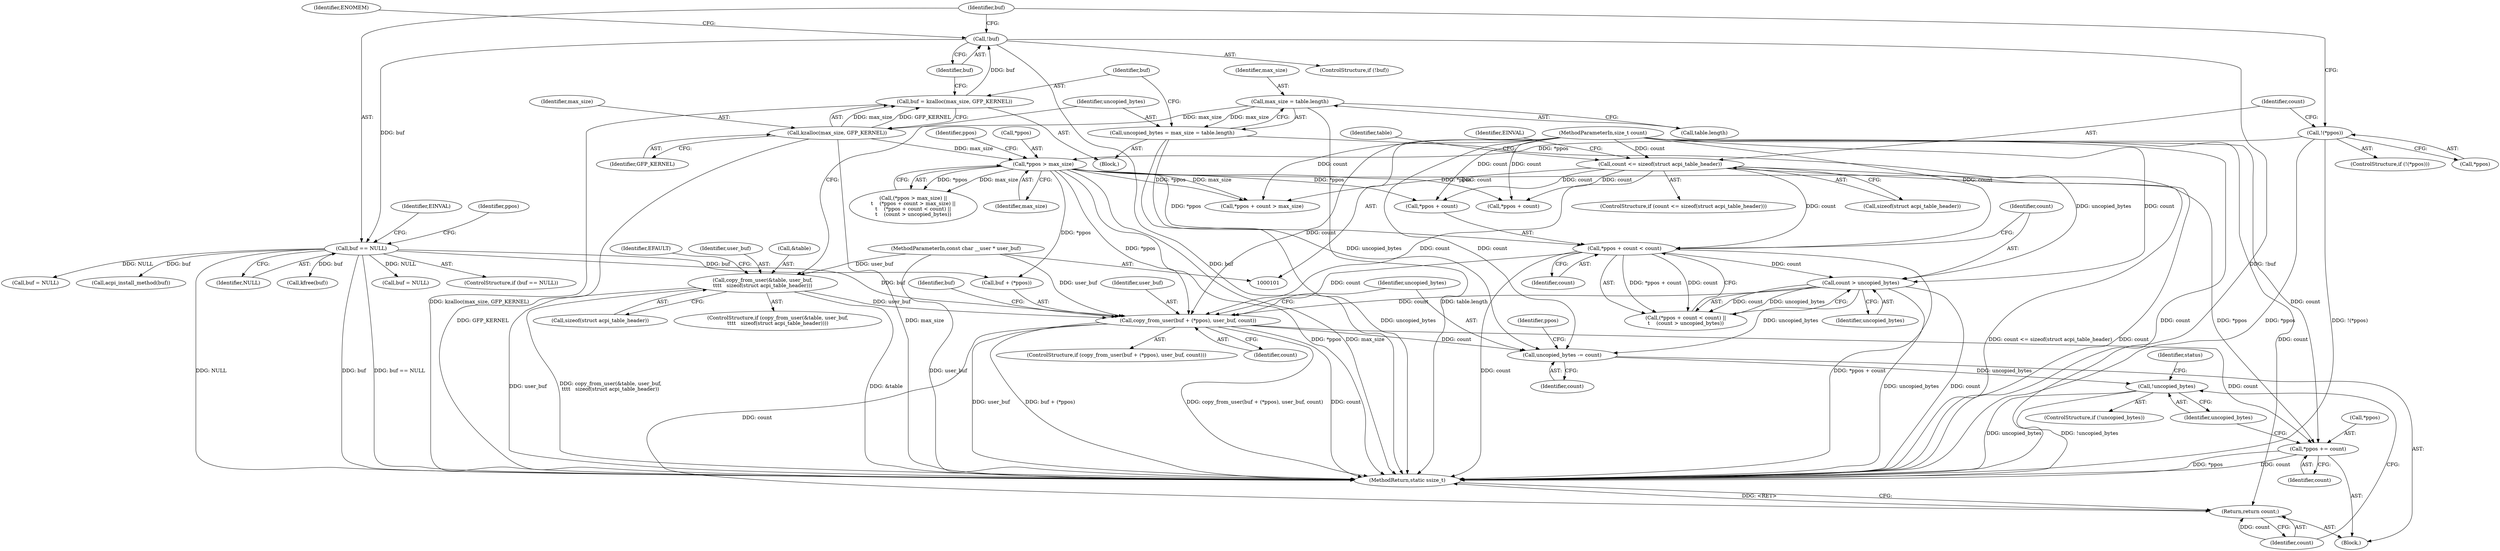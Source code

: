 digraph "1_linux_526b4af47f44148c9d665e57723ed9f86634c6e3_1@API" {
"1000187" [label="(Call,copy_from_user(buf + (*ppos), user_buf, count))"];
"1000154" [label="(Call,buf == NULL)"];
"1000148" [label="(Call,!buf)"];
"1000142" [label="(Call,buf = kzalloc(max_size, GFP_KERNEL))"];
"1000144" [label="(Call,kzalloc(max_size, GFP_KERNEL))"];
"1000137" [label="(Call,max_size = table.length)"];
"1000162" [label="(Call,*ppos > max_size)"];
"1000113" [label="(Call,!(*ppos))"];
"1000126" [label="(Call,copy_from_user(&table, user_buf,\n\t\t\t\t   sizeof(struct acpi_table_header)))"];
"1000103" [label="(MethodParameterIn,const char __user * user_buf)"];
"1000180" [label="(Call,count > uncopied_bytes)"];
"1000174" [label="(Call,*ppos + count < count)"];
"1000104" [label="(MethodParameterIn,size_t count)"];
"1000118" [label="(Call,count <= sizeof(struct acpi_table_header))"];
"1000135" [label="(Call,uncopied_bytes = max_size = table.length)"];
"1000203" [label="(Call,uncopied_bytes -= count)"];
"1000211" [label="(Call,!uncopied_bytes)"];
"1000206" [label="(Call,*ppos += count)"];
"1000231" [label="(Return,return count;)"];
"1000159" [label="(Identifier,EINVAL)"];
"1000182" [label="(Identifier,uncopied_bytes)"];
"1000137" [label="(Call,max_size = table.length)"];
"1000170" [label="(Identifier,ppos)"];
"1000128" [label="(Identifier,table)"];
"1000208" [label="(Identifier,ppos)"];
"1000113" [label="(Call,!(*ppos))"];
"1000212" [label="(Identifier,uncopied_bytes)"];
"1000162" [label="(Call,*ppos > max_size)"];
"1000220" [label="(Call,buf = NULL)"];
"1000142" [label="(Call,buf = kzalloc(max_size, GFP_KERNEL))"];
"1000173" [label="(Call,(*ppos + count < count) ||\n\t    (count > uncopied_bytes))"];
"1000174" [label="(Call,*ppos + count < count)"];
"1000112" [label="(ControlStructure,if (!(*ppos)))"];
"1000153" [label="(ControlStructure,if (buf == NULL))"];
"1000210" [label="(ControlStructure,if (!uncopied_bytes))"];
"1000232" [label="(Identifier,count)"];
"1000163" [label="(Call,*ppos)"];
"1000181" [label="(Identifier,count)"];
"1000147" [label="(ControlStructure,if (!buf))"];
"1000106" [label="(Block,)"];
"1000119" [label="(Identifier,count)"];
"1000116" [label="(Block,)"];
"1000207" [label="(Call,*ppos)"];
"1000130" [label="(Call,sizeof(struct acpi_table_header))"];
"1000124" [label="(Identifier,EINVAL)"];
"1000233" [label="(MethodReturn,static ssize_t)"];
"1000175" [label="(Call,*ppos + count)"];
"1000197" [label="(Call,buf = NULL)"];
"1000187" [label="(Call,copy_from_user(buf + (*ppos), user_buf, count))"];
"1000216" [label="(Call,acpi_install_method(buf))"];
"1000126" [label="(Call,copy_from_user(&table, user_buf,\n\t\t\t\t   sizeof(struct acpi_table_header)))"];
"1000118" [label="(Call,count <= sizeof(struct acpi_table_header))"];
"1000179" [label="(Identifier,count)"];
"1000164" [label="(Identifier,ppos)"];
"1000215" [label="(Identifier,status)"];
"1000154" [label="(Call,buf == NULL)"];
"1000231" [label="(Return,return count;)"];
"1000127" [label="(Call,&table)"];
"1000161" [label="(Call,(*ppos > max_size) ||\n\t    (*ppos + count > max_size) ||\n\t    (*ppos + count < count) ||\n\t    (count > uncopied_bytes))"];
"1000196" [label="(Identifier,buf)"];
"1000203" [label="(Call,uncopied_bytes -= count)"];
"1000155" [label="(Identifier,buf)"];
"1000152" [label="(Identifier,ENOMEM)"];
"1000120" [label="(Call,sizeof(struct acpi_table_header))"];
"1000139" [label="(Call,table.length)"];
"1000211" [label="(Call,!uncopied_bytes)"];
"1000193" [label="(Identifier,count)"];
"1000188" [label="(Call,buf + (*ppos))"];
"1000204" [label="(Identifier,uncopied_bytes)"];
"1000156" [label="(Identifier,NULL)"];
"1000149" [label="(Identifier,buf)"];
"1000145" [label="(Identifier,max_size)"];
"1000165" [label="(Identifier,max_size)"];
"1000192" [label="(Identifier,user_buf)"];
"1000134" [label="(Identifier,EFAULT)"];
"1000136" [label="(Identifier,uncopied_bytes)"];
"1000117" [label="(ControlStructure,if (count <= sizeof(struct acpi_table_header)))"];
"1000143" [label="(Identifier,buf)"];
"1000104" [label="(MethodParameterIn,size_t count)"];
"1000103" [label="(MethodParameterIn,const char __user * user_buf)"];
"1000180" [label="(Call,count > uncopied_bytes)"];
"1000144" [label="(Call,kzalloc(max_size, GFP_KERNEL))"];
"1000114" [label="(Call,*ppos)"];
"1000129" [label="(Identifier,user_buf)"];
"1000205" [label="(Identifier,count)"];
"1000135" [label="(Call,uncopied_bytes = max_size = table.length)"];
"1000146" [label="(Identifier,GFP_KERNEL)"];
"1000167" [label="(Call,*ppos + count > max_size)"];
"1000125" [label="(ControlStructure,if (copy_from_user(&table, user_buf,\n\t\t\t\t   sizeof(struct acpi_table_header))))"];
"1000206" [label="(Call,*ppos += count)"];
"1000195" [label="(Call,kfree(buf))"];
"1000168" [label="(Call,*ppos + count)"];
"1000148" [label="(Call,!buf)"];
"1000209" [label="(Identifier,count)"];
"1000138" [label="(Identifier,max_size)"];
"1000186" [label="(ControlStructure,if (copy_from_user(buf + (*ppos), user_buf, count)))"];
"1000187" -> "1000186"  [label="AST: "];
"1000187" -> "1000193"  [label="CFG: "];
"1000188" -> "1000187"  [label="AST: "];
"1000192" -> "1000187"  [label="AST: "];
"1000193" -> "1000187"  [label="AST: "];
"1000196" -> "1000187"  [label="CFG: "];
"1000204" -> "1000187"  [label="CFG: "];
"1000187" -> "1000233"  [label="DDG: buf + (*ppos)"];
"1000187" -> "1000233"  [label="DDG: copy_from_user(buf + (*ppos), user_buf, count)"];
"1000187" -> "1000233"  [label="DDG: count"];
"1000187" -> "1000233"  [label="DDG: user_buf"];
"1000154" -> "1000187"  [label="DDG: buf"];
"1000162" -> "1000187"  [label="DDG: *ppos"];
"1000126" -> "1000187"  [label="DDG: user_buf"];
"1000103" -> "1000187"  [label="DDG: user_buf"];
"1000180" -> "1000187"  [label="DDG: count"];
"1000118" -> "1000187"  [label="DDG: count"];
"1000174" -> "1000187"  [label="DDG: count"];
"1000104" -> "1000187"  [label="DDG: count"];
"1000187" -> "1000203"  [label="DDG: count"];
"1000187" -> "1000206"  [label="DDG: count"];
"1000187" -> "1000231"  [label="DDG: count"];
"1000154" -> "1000153"  [label="AST: "];
"1000154" -> "1000156"  [label="CFG: "];
"1000155" -> "1000154"  [label="AST: "];
"1000156" -> "1000154"  [label="AST: "];
"1000159" -> "1000154"  [label="CFG: "];
"1000164" -> "1000154"  [label="CFG: "];
"1000154" -> "1000233"  [label="DDG: NULL"];
"1000154" -> "1000233"  [label="DDG: buf"];
"1000154" -> "1000233"  [label="DDG: buf == NULL"];
"1000148" -> "1000154"  [label="DDG: buf"];
"1000154" -> "1000188"  [label="DDG: buf"];
"1000154" -> "1000195"  [label="DDG: buf"];
"1000154" -> "1000197"  [label="DDG: NULL"];
"1000154" -> "1000216"  [label="DDG: buf"];
"1000154" -> "1000220"  [label="DDG: NULL"];
"1000148" -> "1000147"  [label="AST: "];
"1000148" -> "1000149"  [label="CFG: "];
"1000149" -> "1000148"  [label="AST: "];
"1000152" -> "1000148"  [label="CFG: "];
"1000155" -> "1000148"  [label="CFG: "];
"1000148" -> "1000233"  [label="DDG: buf"];
"1000148" -> "1000233"  [label="DDG: !buf"];
"1000142" -> "1000148"  [label="DDG: buf"];
"1000142" -> "1000116"  [label="AST: "];
"1000142" -> "1000144"  [label="CFG: "];
"1000143" -> "1000142"  [label="AST: "];
"1000144" -> "1000142"  [label="AST: "];
"1000149" -> "1000142"  [label="CFG: "];
"1000142" -> "1000233"  [label="DDG: kzalloc(max_size, GFP_KERNEL)"];
"1000144" -> "1000142"  [label="DDG: max_size"];
"1000144" -> "1000142"  [label="DDG: GFP_KERNEL"];
"1000144" -> "1000146"  [label="CFG: "];
"1000145" -> "1000144"  [label="AST: "];
"1000146" -> "1000144"  [label="AST: "];
"1000144" -> "1000233"  [label="DDG: max_size"];
"1000144" -> "1000233"  [label="DDG: GFP_KERNEL"];
"1000137" -> "1000144"  [label="DDG: max_size"];
"1000144" -> "1000162"  [label="DDG: max_size"];
"1000137" -> "1000135"  [label="AST: "];
"1000137" -> "1000139"  [label="CFG: "];
"1000138" -> "1000137"  [label="AST: "];
"1000139" -> "1000137"  [label="AST: "];
"1000135" -> "1000137"  [label="CFG: "];
"1000137" -> "1000233"  [label="DDG: table.length"];
"1000137" -> "1000135"  [label="DDG: max_size"];
"1000162" -> "1000161"  [label="AST: "];
"1000162" -> "1000165"  [label="CFG: "];
"1000163" -> "1000162"  [label="AST: "];
"1000165" -> "1000162"  [label="AST: "];
"1000170" -> "1000162"  [label="CFG: "];
"1000161" -> "1000162"  [label="CFG: "];
"1000162" -> "1000233"  [label="DDG: *ppos"];
"1000162" -> "1000233"  [label="DDG: max_size"];
"1000162" -> "1000161"  [label="DDG: *ppos"];
"1000162" -> "1000161"  [label="DDG: max_size"];
"1000113" -> "1000162"  [label="DDG: *ppos"];
"1000162" -> "1000167"  [label="DDG: *ppos"];
"1000162" -> "1000167"  [label="DDG: max_size"];
"1000162" -> "1000168"  [label="DDG: *ppos"];
"1000162" -> "1000174"  [label="DDG: *ppos"];
"1000162" -> "1000175"  [label="DDG: *ppos"];
"1000162" -> "1000188"  [label="DDG: *ppos"];
"1000162" -> "1000206"  [label="DDG: *ppos"];
"1000113" -> "1000112"  [label="AST: "];
"1000113" -> "1000114"  [label="CFG: "];
"1000114" -> "1000113"  [label="AST: "];
"1000119" -> "1000113"  [label="CFG: "];
"1000155" -> "1000113"  [label="CFG: "];
"1000113" -> "1000233"  [label="DDG: *ppos"];
"1000113" -> "1000233"  [label="DDG: !(*ppos)"];
"1000126" -> "1000125"  [label="AST: "];
"1000126" -> "1000130"  [label="CFG: "];
"1000127" -> "1000126"  [label="AST: "];
"1000129" -> "1000126"  [label="AST: "];
"1000130" -> "1000126"  [label="AST: "];
"1000134" -> "1000126"  [label="CFG: "];
"1000136" -> "1000126"  [label="CFG: "];
"1000126" -> "1000233"  [label="DDG: copy_from_user(&table, user_buf,\n\t\t\t\t   sizeof(struct acpi_table_header))"];
"1000126" -> "1000233"  [label="DDG: user_buf"];
"1000126" -> "1000233"  [label="DDG: &table"];
"1000103" -> "1000126"  [label="DDG: user_buf"];
"1000103" -> "1000101"  [label="AST: "];
"1000103" -> "1000233"  [label="DDG: user_buf"];
"1000180" -> "1000173"  [label="AST: "];
"1000180" -> "1000182"  [label="CFG: "];
"1000181" -> "1000180"  [label="AST: "];
"1000182" -> "1000180"  [label="AST: "];
"1000173" -> "1000180"  [label="CFG: "];
"1000180" -> "1000233"  [label="DDG: count"];
"1000180" -> "1000233"  [label="DDG: uncopied_bytes"];
"1000180" -> "1000173"  [label="DDG: count"];
"1000180" -> "1000173"  [label="DDG: uncopied_bytes"];
"1000174" -> "1000180"  [label="DDG: count"];
"1000104" -> "1000180"  [label="DDG: count"];
"1000135" -> "1000180"  [label="DDG: uncopied_bytes"];
"1000180" -> "1000203"  [label="DDG: uncopied_bytes"];
"1000174" -> "1000173"  [label="AST: "];
"1000174" -> "1000179"  [label="CFG: "];
"1000175" -> "1000174"  [label="AST: "];
"1000179" -> "1000174"  [label="AST: "];
"1000181" -> "1000174"  [label="CFG: "];
"1000173" -> "1000174"  [label="CFG: "];
"1000174" -> "1000233"  [label="DDG: count"];
"1000174" -> "1000233"  [label="DDG: *ppos + count"];
"1000174" -> "1000173"  [label="DDG: *ppos + count"];
"1000174" -> "1000173"  [label="DDG: count"];
"1000104" -> "1000174"  [label="DDG: count"];
"1000118" -> "1000174"  [label="DDG: count"];
"1000104" -> "1000101"  [label="AST: "];
"1000104" -> "1000233"  [label="DDG: count"];
"1000104" -> "1000118"  [label="DDG: count"];
"1000104" -> "1000167"  [label="DDG: count"];
"1000104" -> "1000168"  [label="DDG: count"];
"1000104" -> "1000175"  [label="DDG: count"];
"1000104" -> "1000203"  [label="DDG: count"];
"1000104" -> "1000206"  [label="DDG: count"];
"1000104" -> "1000231"  [label="DDG: count"];
"1000118" -> "1000117"  [label="AST: "];
"1000118" -> "1000120"  [label="CFG: "];
"1000119" -> "1000118"  [label="AST: "];
"1000120" -> "1000118"  [label="AST: "];
"1000124" -> "1000118"  [label="CFG: "];
"1000128" -> "1000118"  [label="CFG: "];
"1000118" -> "1000233"  [label="DDG: count <= sizeof(struct acpi_table_header)"];
"1000118" -> "1000233"  [label="DDG: count"];
"1000118" -> "1000167"  [label="DDG: count"];
"1000118" -> "1000168"  [label="DDG: count"];
"1000118" -> "1000175"  [label="DDG: count"];
"1000135" -> "1000116"  [label="AST: "];
"1000136" -> "1000135"  [label="AST: "];
"1000143" -> "1000135"  [label="CFG: "];
"1000135" -> "1000233"  [label="DDG: uncopied_bytes"];
"1000135" -> "1000203"  [label="DDG: uncopied_bytes"];
"1000203" -> "1000106"  [label="AST: "];
"1000203" -> "1000205"  [label="CFG: "];
"1000204" -> "1000203"  [label="AST: "];
"1000205" -> "1000203"  [label="AST: "];
"1000208" -> "1000203"  [label="CFG: "];
"1000203" -> "1000211"  [label="DDG: uncopied_bytes"];
"1000211" -> "1000210"  [label="AST: "];
"1000211" -> "1000212"  [label="CFG: "];
"1000212" -> "1000211"  [label="AST: "];
"1000215" -> "1000211"  [label="CFG: "];
"1000232" -> "1000211"  [label="CFG: "];
"1000211" -> "1000233"  [label="DDG: uncopied_bytes"];
"1000211" -> "1000233"  [label="DDG: !uncopied_bytes"];
"1000206" -> "1000106"  [label="AST: "];
"1000206" -> "1000209"  [label="CFG: "];
"1000207" -> "1000206"  [label="AST: "];
"1000209" -> "1000206"  [label="AST: "];
"1000212" -> "1000206"  [label="CFG: "];
"1000206" -> "1000233"  [label="DDG: count"];
"1000206" -> "1000233"  [label="DDG: *ppos"];
"1000231" -> "1000106"  [label="AST: "];
"1000231" -> "1000232"  [label="CFG: "];
"1000232" -> "1000231"  [label="AST: "];
"1000233" -> "1000231"  [label="CFG: "];
"1000231" -> "1000233"  [label="DDG: <RET>"];
"1000232" -> "1000231"  [label="DDG: count"];
}

